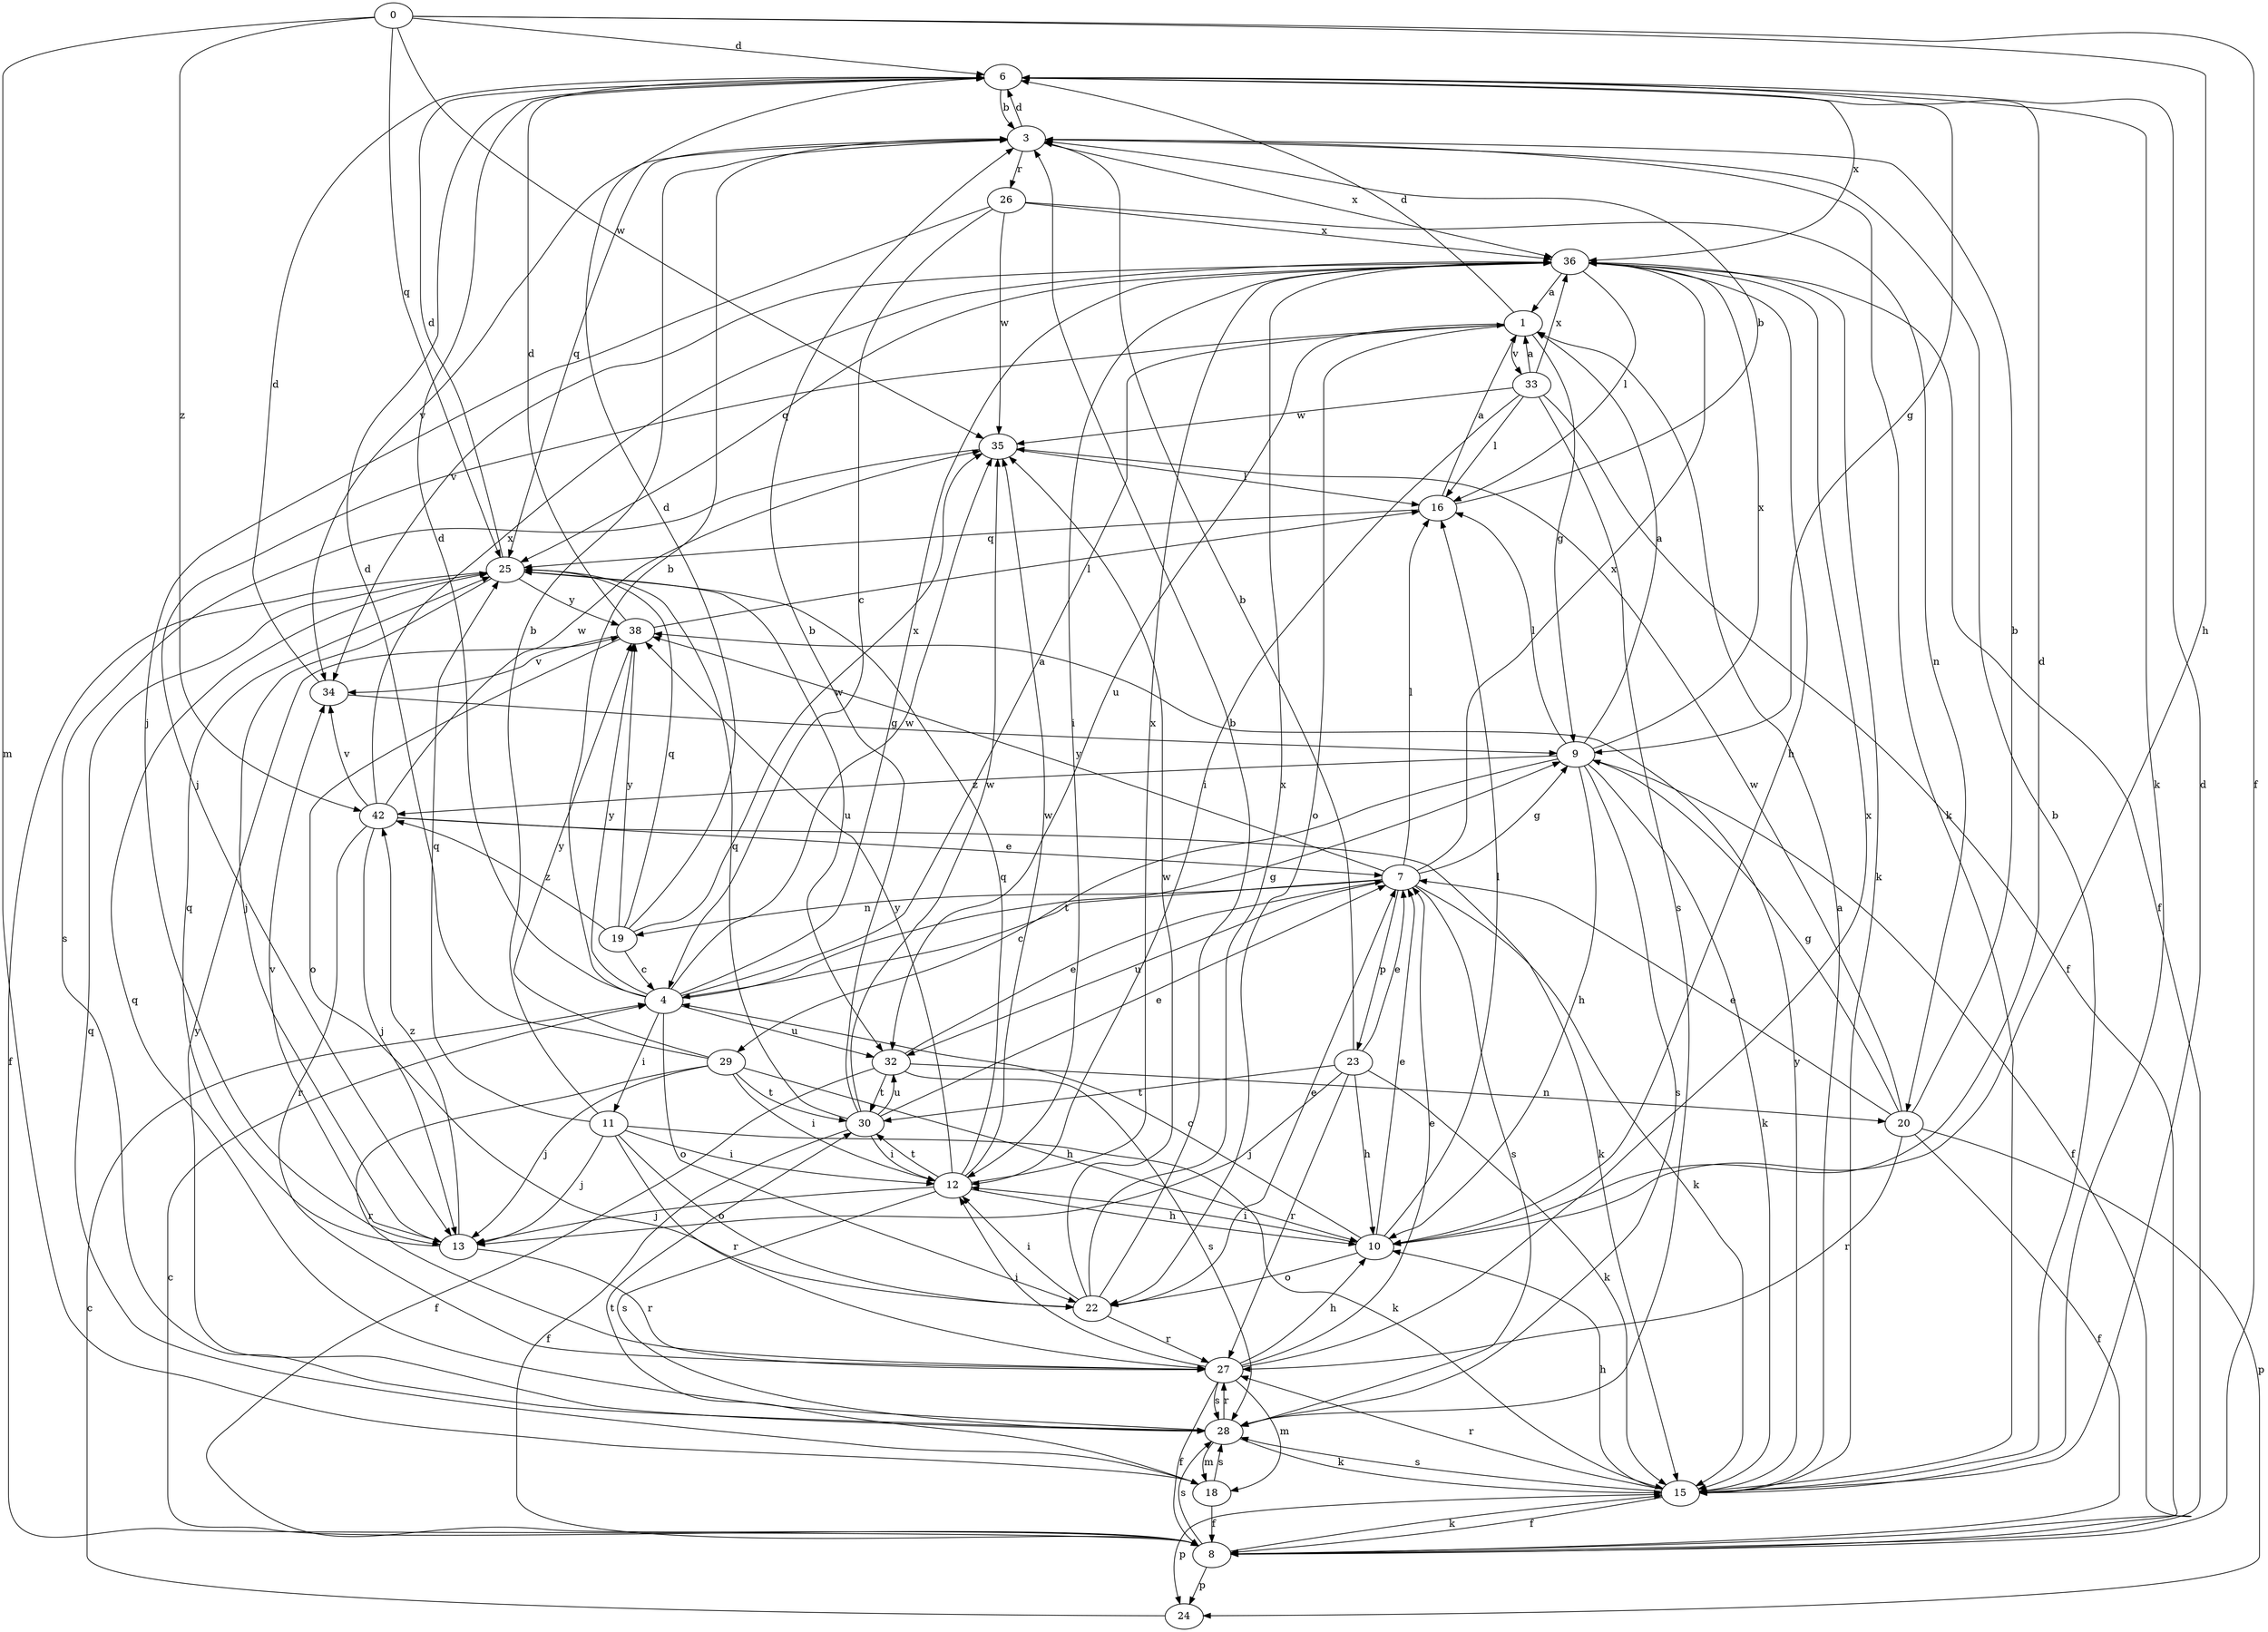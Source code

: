 strict digraph  {
0;
1;
3;
4;
6;
7;
8;
9;
10;
11;
12;
13;
15;
16;
18;
19;
20;
22;
23;
24;
25;
26;
27;
28;
29;
30;
32;
33;
34;
35;
36;
38;
42;
0 -> 6  [label=d];
0 -> 8  [label=f];
0 -> 10  [label=h];
0 -> 18  [label=m];
0 -> 25  [label=q];
0 -> 35  [label=w];
0 -> 42  [label=z];
1 -> 6  [label=d];
1 -> 9  [label=g];
1 -> 13  [label=j];
1 -> 22  [label=o];
1 -> 32  [label=u];
1 -> 33  [label=v];
3 -> 6  [label=d];
3 -> 15  [label=k];
3 -> 25  [label=q];
3 -> 26  [label=r];
3 -> 34  [label=v];
3 -> 36  [label=x];
4 -> 1  [label=a];
4 -> 3  [label=b];
4 -> 6  [label=d];
4 -> 9  [label=g];
4 -> 11  [label=i];
4 -> 22  [label=o];
4 -> 32  [label=u];
4 -> 35  [label=w];
4 -> 36  [label=x];
4 -> 38  [label=y];
6 -> 3  [label=b];
6 -> 9  [label=g];
6 -> 15  [label=k];
6 -> 36  [label=x];
7 -> 4  [label=c];
7 -> 9  [label=g];
7 -> 15  [label=k];
7 -> 16  [label=l];
7 -> 19  [label=n];
7 -> 23  [label=p];
7 -> 28  [label=s];
7 -> 32  [label=u];
7 -> 36  [label=x];
7 -> 38  [label=y];
8 -> 4  [label=c];
8 -> 15  [label=k];
8 -> 24  [label=p];
8 -> 28  [label=s];
9 -> 1  [label=a];
9 -> 8  [label=f];
9 -> 10  [label=h];
9 -> 15  [label=k];
9 -> 16  [label=l];
9 -> 28  [label=s];
9 -> 29  [label=t];
9 -> 36  [label=x];
9 -> 42  [label=z];
10 -> 4  [label=c];
10 -> 6  [label=d];
10 -> 7  [label=e];
10 -> 12  [label=i];
10 -> 16  [label=l];
10 -> 22  [label=o];
11 -> 3  [label=b];
11 -> 12  [label=i];
11 -> 13  [label=j];
11 -> 15  [label=k];
11 -> 22  [label=o];
11 -> 25  [label=q];
11 -> 27  [label=r];
12 -> 10  [label=h];
12 -> 13  [label=j];
12 -> 25  [label=q];
12 -> 28  [label=s];
12 -> 30  [label=t];
12 -> 35  [label=w];
12 -> 36  [label=x];
12 -> 38  [label=y];
13 -> 25  [label=q];
13 -> 27  [label=r];
13 -> 34  [label=v];
13 -> 42  [label=z];
15 -> 1  [label=a];
15 -> 3  [label=b];
15 -> 6  [label=d];
15 -> 8  [label=f];
15 -> 10  [label=h];
15 -> 24  [label=p];
15 -> 27  [label=r];
15 -> 28  [label=s];
15 -> 38  [label=y];
16 -> 1  [label=a];
16 -> 3  [label=b];
16 -> 25  [label=q];
18 -> 8  [label=f];
18 -> 25  [label=q];
18 -> 28  [label=s];
18 -> 30  [label=t];
19 -> 4  [label=c];
19 -> 6  [label=d];
19 -> 25  [label=q];
19 -> 35  [label=w];
19 -> 38  [label=y];
19 -> 42  [label=z];
20 -> 3  [label=b];
20 -> 7  [label=e];
20 -> 8  [label=f];
20 -> 9  [label=g];
20 -> 24  [label=p];
20 -> 27  [label=r];
20 -> 35  [label=w];
22 -> 3  [label=b];
22 -> 7  [label=e];
22 -> 12  [label=i];
22 -> 27  [label=r];
22 -> 35  [label=w];
22 -> 36  [label=x];
23 -> 3  [label=b];
23 -> 7  [label=e];
23 -> 10  [label=h];
23 -> 13  [label=j];
23 -> 15  [label=k];
23 -> 27  [label=r];
23 -> 30  [label=t];
24 -> 4  [label=c];
25 -> 6  [label=d];
25 -> 8  [label=f];
25 -> 13  [label=j];
25 -> 32  [label=u];
25 -> 38  [label=y];
26 -> 4  [label=c];
26 -> 13  [label=j];
26 -> 20  [label=n];
26 -> 35  [label=w];
26 -> 36  [label=x];
27 -> 7  [label=e];
27 -> 8  [label=f];
27 -> 10  [label=h];
27 -> 12  [label=i];
27 -> 18  [label=m];
27 -> 28  [label=s];
27 -> 36  [label=x];
28 -> 15  [label=k];
28 -> 18  [label=m];
28 -> 25  [label=q];
28 -> 27  [label=r];
28 -> 38  [label=y];
29 -> 6  [label=d];
29 -> 10  [label=h];
29 -> 12  [label=i];
29 -> 13  [label=j];
29 -> 27  [label=r];
29 -> 30  [label=t];
29 -> 38  [label=y];
30 -> 3  [label=b];
30 -> 7  [label=e];
30 -> 8  [label=f];
30 -> 12  [label=i];
30 -> 25  [label=q];
30 -> 32  [label=u];
30 -> 35  [label=w];
32 -> 7  [label=e];
32 -> 8  [label=f];
32 -> 20  [label=n];
32 -> 28  [label=s];
32 -> 30  [label=t];
33 -> 1  [label=a];
33 -> 8  [label=f];
33 -> 12  [label=i];
33 -> 16  [label=l];
33 -> 28  [label=s];
33 -> 35  [label=w];
33 -> 36  [label=x];
34 -> 6  [label=d];
34 -> 9  [label=g];
35 -> 16  [label=l];
35 -> 28  [label=s];
36 -> 1  [label=a];
36 -> 8  [label=f];
36 -> 10  [label=h];
36 -> 12  [label=i];
36 -> 15  [label=k];
36 -> 16  [label=l];
36 -> 25  [label=q];
36 -> 34  [label=v];
38 -> 6  [label=d];
38 -> 16  [label=l];
38 -> 22  [label=o];
38 -> 34  [label=v];
42 -> 7  [label=e];
42 -> 13  [label=j];
42 -> 15  [label=k];
42 -> 27  [label=r];
42 -> 34  [label=v];
42 -> 35  [label=w];
42 -> 36  [label=x];
}
